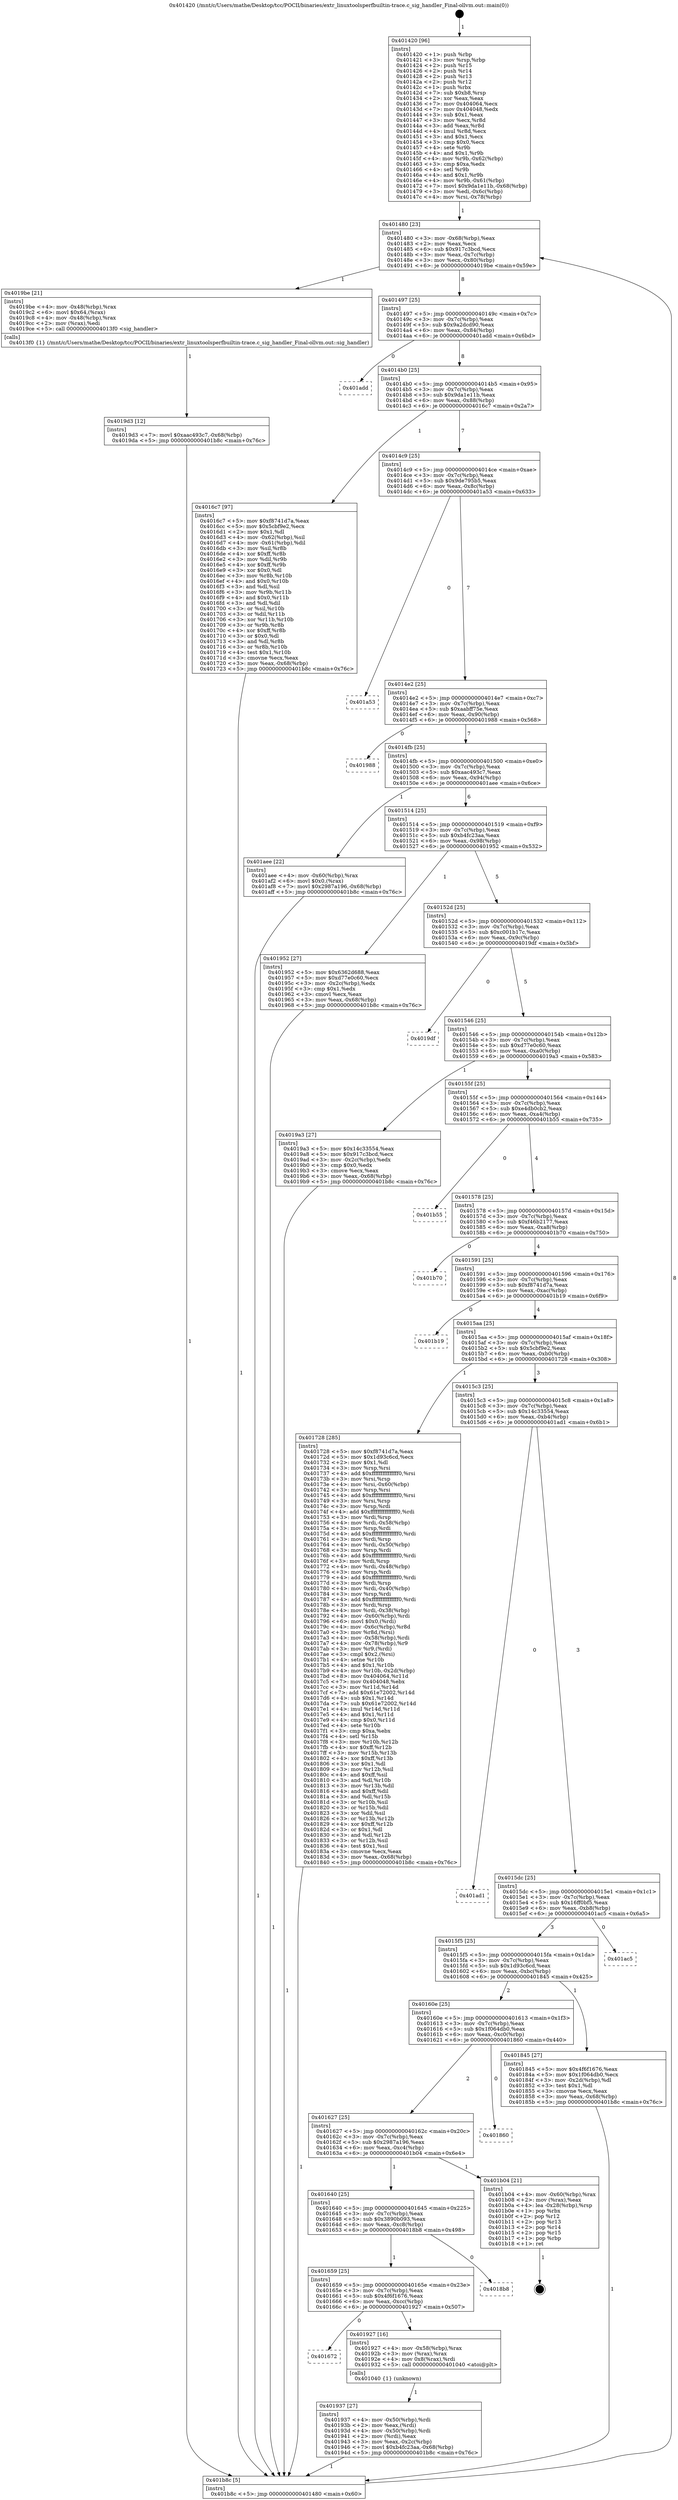 digraph "0x401420" {
  label = "0x401420 (/mnt/c/Users/mathe/Desktop/tcc/POCII/binaries/extr_linuxtoolsperfbuiltin-trace.c_sig_handler_Final-ollvm.out::main(0))"
  labelloc = "t"
  node[shape=record]

  Entry [label="",width=0.3,height=0.3,shape=circle,fillcolor=black,style=filled]
  "0x401480" [label="{
     0x401480 [23]\l
     | [instrs]\l
     &nbsp;&nbsp;0x401480 \<+3\>: mov -0x68(%rbp),%eax\l
     &nbsp;&nbsp;0x401483 \<+2\>: mov %eax,%ecx\l
     &nbsp;&nbsp;0x401485 \<+6\>: sub $0x917c3bcd,%ecx\l
     &nbsp;&nbsp;0x40148b \<+3\>: mov %eax,-0x7c(%rbp)\l
     &nbsp;&nbsp;0x40148e \<+3\>: mov %ecx,-0x80(%rbp)\l
     &nbsp;&nbsp;0x401491 \<+6\>: je 00000000004019be \<main+0x59e\>\l
  }"]
  "0x4019be" [label="{
     0x4019be [21]\l
     | [instrs]\l
     &nbsp;&nbsp;0x4019be \<+4\>: mov -0x48(%rbp),%rax\l
     &nbsp;&nbsp;0x4019c2 \<+6\>: movl $0x64,(%rax)\l
     &nbsp;&nbsp;0x4019c8 \<+4\>: mov -0x48(%rbp),%rax\l
     &nbsp;&nbsp;0x4019cc \<+2\>: mov (%rax),%edi\l
     &nbsp;&nbsp;0x4019ce \<+5\>: call 00000000004013f0 \<sig_handler\>\l
     | [calls]\l
     &nbsp;&nbsp;0x4013f0 \{1\} (/mnt/c/Users/mathe/Desktop/tcc/POCII/binaries/extr_linuxtoolsperfbuiltin-trace.c_sig_handler_Final-ollvm.out::sig_handler)\l
  }"]
  "0x401497" [label="{
     0x401497 [25]\l
     | [instrs]\l
     &nbsp;&nbsp;0x401497 \<+5\>: jmp 000000000040149c \<main+0x7c\>\l
     &nbsp;&nbsp;0x40149c \<+3\>: mov -0x7c(%rbp),%eax\l
     &nbsp;&nbsp;0x40149f \<+5\>: sub $0x9a2dcd90,%eax\l
     &nbsp;&nbsp;0x4014a4 \<+6\>: mov %eax,-0x84(%rbp)\l
     &nbsp;&nbsp;0x4014aa \<+6\>: je 0000000000401add \<main+0x6bd\>\l
  }"]
  Exit [label="",width=0.3,height=0.3,shape=circle,fillcolor=black,style=filled,peripheries=2]
  "0x401add" [label="{
     0x401add\l
  }", style=dashed]
  "0x4014b0" [label="{
     0x4014b0 [25]\l
     | [instrs]\l
     &nbsp;&nbsp;0x4014b0 \<+5\>: jmp 00000000004014b5 \<main+0x95\>\l
     &nbsp;&nbsp;0x4014b5 \<+3\>: mov -0x7c(%rbp),%eax\l
     &nbsp;&nbsp;0x4014b8 \<+5\>: sub $0x9da1e11b,%eax\l
     &nbsp;&nbsp;0x4014bd \<+6\>: mov %eax,-0x88(%rbp)\l
     &nbsp;&nbsp;0x4014c3 \<+6\>: je 00000000004016c7 \<main+0x2a7\>\l
  }"]
  "0x4019d3" [label="{
     0x4019d3 [12]\l
     | [instrs]\l
     &nbsp;&nbsp;0x4019d3 \<+7\>: movl $0xaac493c7,-0x68(%rbp)\l
     &nbsp;&nbsp;0x4019da \<+5\>: jmp 0000000000401b8c \<main+0x76c\>\l
  }"]
  "0x4016c7" [label="{
     0x4016c7 [97]\l
     | [instrs]\l
     &nbsp;&nbsp;0x4016c7 \<+5\>: mov $0xf8741d7a,%eax\l
     &nbsp;&nbsp;0x4016cc \<+5\>: mov $0x5cbf9e2,%ecx\l
     &nbsp;&nbsp;0x4016d1 \<+2\>: mov $0x1,%dl\l
     &nbsp;&nbsp;0x4016d3 \<+4\>: mov -0x62(%rbp),%sil\l
     &nbsp;&nbsp;0x4016d7 \<+4\>: mov -0x61(%rbp),%dil\l
     &nbsp;&nbsp;0x4016db \<+3\>: mov %sil,%r8b\l
     &nbsp;&nbsp;0x4016de \<+4\>: xor $0xff,%r8b\l
     &nbsp;&nbsp;0x4016e2 \<+3\>: mov %dil,%r9b\l
     &nbsp;&nbsp;0x4016e5 \<+4\>: xor $0xff,%r9b\l
     &nbsp;&nbsp;0x4016e9 \<+3\>: xor $0x0,%dl\l
     &nbsp;&nbsp;0x4016ec \<+3\>: mov %r8b,%r10b\l
     &nbsp;&nbsp;0x4016ef \<+4\>: and $0x0,%r10b\l
     &nbsp;&nbsp;0x4016f3 \<+3\>: and %dl,%sil\l
     &nbsp;&nbsp;0x4016f6 \<+3\>: mov %r9b,%r11b\l
     &nbsp;&nbsp;0x4016f9 \<+4\>: and $0x0,%r11b\l
     &nbsp;&nbsp;0x4016fd \<+3\>: and %dl,%dil\l
     &nbsp;&nbsp;0x401700 \<+3\>: or %sil,%r10b\l
     &nbsp;&nbsp;0x401703 \<+3\>: or %dil,%r11b\l
     &nbsp;&nbsp;0x401706 \<+3\>: xor %r11b,%r10b\l
     &nbsp;&nbsp;0x401709 \<+3\>: or %r9b,%r8b\l
     &nbsp;&nbsp;0x40170c \<+4\>: xor $0xff,%r8b\l
     &nbsp;&nbsp;0x401710 \<+3\>: or $0x0,%dl\l
     &nbsp;&nbsp;0x401713 \<+3\>: and %dl,%r8b\l
     &nbsp;&nbsp;0x401716 \<+3\>: or %r8b,%r10b\l
     &nbsp;&nbsp;0x401719 \<+4\>: test $0x1,%r10b\l
     &nbsp;&nbsp;0x40171d \<+3\>: cmovne %ecx,%eax\l
     &nbsp;&nbsp;0x401720 \<+3\>: mov %eax,-0x68(%rbp)\l
     &nbsp;&nbsp;0x401723 \<+5\>: jmp 0000000000401b8c \<main+0x76c\>\l
  }"]
  "0x4014c9" [label="{
     0x4014c9 [25]\l
     | [instrs]\l
     &nbsp;&nbsp;0x4014c9 \<+5\>: jmp 00000000004014ce \<main+0xae\>\l
     &nbsp;&nbsp;0x4014ce \<+3\>: mov -0x7c(%rbp),%eax\l
     &nbsp;&nbsp;0x4014d1 \<+5\>: sub $0x9de795b5,%eax\l
     &nbsp;&nbsp;0x4014d6 \<+6\>: mov %eax,-0x8c(%rbp)\l
     &nbsp;&nbsp;0x4014dc \<+6\>: je 0000000000401a53 \<main+0x633\>\l
  }"]
  "0x401b8c" [label="{
     0x401b8c [5]\l
     | [instrs]\l
     &nbsp;&nbsp;0x401b8c \<+5\>: jmp 0000000000401480 \<main+0x60\>\l
  }"]
  "0x401420" [label="{
     0x401420 [96]\l
     | [instrs]\l
     &nbsp;&nbsp;0x401420 \<+1\>: push %rbp\l
     &nbsp;&nbsp;0x401421 \<+3\>: mov %rsp,%rbp\l
     &nbsp;&nbsp;0x401424 \<+2\>: push %r15\l
     &nbsp;&nbsp;0x401426 \<+2\>: push %r14\l
     &nbsp;&nbsp;0x401428 \<+2\>: push %r13\l
     &nbsp;&nbsp;0x40142a \<+2\>: push %r12\l
     &nbsp;&nbsp;0x40142c \<+1\>: push %rbx\l
     &nbsp;&nbsp;0x40142d \<+7\>: sub $0xb8,%rsp\l
     &nbsp;&nbsp;0x401434 \<+2\>: xor %eax,%eax\l
     &nbsp;&nbsp;0x401436 \<+7\>: mov 0x404064,%ecx\l
     &nbsp;&nbsp;0x40143d \<+7\>: mov 0x404048,%edx\l
     &nbsp;&nbsp;0x401444 \<+3\>: sub $0x1,%eax\l
     &nbsp;&nbsp;0x401447 \<+3\>: mov %ecx,%r8d\l
     &nbsp;&nbsp;0x40144a \<+3\>: add %eax,%r8d\l
     &nbsp;&nbsp;0x40144d \<+4\>: imul %r8d,%ecx\l
     &nbsp;&nbsp;0x401451 \<+3\>: and $0x1,%ecx\l
     &nbsp;&nbsp;0x401454 \<+3\>: cmp $0x0,%ecx\l
     &nbsp;&nbsp;0x401457 \<+4\>: sete %r9b\l
     &nbsp;&nbsp;0x40145b \<+4\>: and $0x1,%r9b\l
     &nbsp;&nbsp;0x40145f \<+4\>: mov %r9b,-0x62(%rbp)\l
     &nbsp;&nbsp;0x401463 \<+3\>: cmp $0xa,%edx\l
     &nbsp;&nbsp;0x401466 \<+4\>: setl %r9b\l
     &nbsp;&nbsp;0x40146a \<+4\>: and $0x1,%r9b\l
     &nbsp;&nbsp;0x40146e \<+4\>: mov %r9b,-0x61(%rbp)\l
     &nbsp;&nbsp;0x401472 \<+7\>: movl $0x9da1e11b,-0x68(%rbp)\l
     &nbsp;&nbsp;0x401479 \<+3\>: mov %edi,-0x6c(%rbp)\l
     &nbsp;&nbsp;0x40147c \<+4\>: mov %rsi,-0x78(%rbp)\l
  }"]
  "0x401937" [label="{
     0x401937 [27]\l
     | [instrs]\l
     &nbsp;&nbsp;0x401937 \<+4\>: mov -0x50(%rbp),%rdi\l
     &nbsp;&nbsp;0x40193b \<+2\>: mov %eax,(%rdi)\l
     &nbsp;&nbsp;0x40193d \<+4\>: mov -0x50(%rbp),%rdi\l
     &nbsp;&nbsp;0x401941 \<+2\>: mov (%rdi),%eax\l
     &nbsp;&nbsp;0x401943 \<+3\>: mov %eax,-0x2c(%rbp)\l
     &nbsp;&nbsp;0x401946 \<+7\>: movl $0xb4fc23aa,-0x68(%rbp)\l
     &nbsp;&nbsp;0x40194d \<+5\>: jmp 0000000000401b8c \<main+0x76c\>\l
  }"]
  "0x401a53" [label="{
     0x401a53\l
  }", style=dashed]
  "0x4014e2" [label="{
     0x4014e2 [25]\l
     | [instrs]\l
     &nbsp;&nbsp;0x4014e2 \<+5\>: jmp 00000000004014e7 \<main+0xc7\>\l
     &nbsp;&nbsp;0x4014e7 \<+3\>: mov -0x7c(%rbp),%eax\l
     &nbsp;&nbsp;0x4014ea \<+5\>: sub $0xaabff75e,%eax\l
     &nbsp;&nbsp;0x4014ef \<+6\>: mov %eax,-0x90(%rbp)\l
     &nbsp;&nbsp;0x4014f5 \<+6\>: je 0000000000401988 \<main+0x568\>\l
  }"]
  "0x401672" [label="{
     0x401672\l
  }", style=dashed]
  "0x401988" [label="{
     0x401988\l
  }", style=dashed]
  "0x4014fb" [label="{
     0x4014fb [25]\l
     | [instrs]\l
     &nbsp;&nbsp;0x4014fb \<+5\>: jmp 0000000000401500 \<main+0xe0\>\l
     &nbsp;&nbsp;0x401500 \<+3\>: mov -0x7c(%rbp),%eax\l
     &nbsp;&nbsp;0x401503 \<+5\>: sub $0xaac493c7,%eax\l
     &nbsp;&nbsp;0x401508 \<+6\>: mov %eax,-0x94(%rbp)\l
     &nbsp;&nbsp;0x40150e \<+6\>: je 0000000000401aee \<main+0x6ce\>\l
  }"]
  "0x401927" [label="{
     0x401927 [16]\l
     | [instrs]\l
     &nbsp;&nbsp;0x401927 \<+4\>: mov -0x58(%rbp),%rax\l
     &nbsp;&nbsp;0x40192b \<+3\>: mov (%rax),%rax\l
     &nbsp;&nbsp;0x40192e \<+4\>: mov 0x8(%rax),%rdi\l
     &nbsp;&nbsp;0x401932 \<+5\>: call 0000000000401040 \<atoi@plt\>\l
     | [calls]\l
     &nbsp;&nbsp;0x401040 \{1\} (unknown)\l
  }"]
  "0x401aee" [label="{
     0x401aee [22]\l
     | [instrs]\l
     &nbsp;&nbsp;0x401aee \<+4\>: mov -0x60(%rbp),%rax\l
     &nbsp;&nbsp;0x401af2 \<+6\>: movl $0x0,(%rax)\l
     &nbsp;&nbsp;0x401af8 \<+7\>: movl $0x2987a196,-0x68(%rbp)\l
     &nbsp;&nbsp;0x401aff \<+5\>: jmp 0000000000401b8c \<main+0x76c\>\l
  }"]
  "0x401514" [label="{
     0x401514 [25]\l
     | [instrs]\l
     &nbsp;&nbsp;0x401514 \<+5\>: jmp 0000000000401519 \<main+0xf9\>\l
     &nbsp;&nbsp;0x401519 \<+3\>: mov -0x7c(%rbp),%eax\l
     &nbsp;&nbsp;0x40151c \<+5\>: sub $0xb4fc23aa,%eax\l
     &nbsp;&nbsp;0x401521 \<+6\>: mov %eax,-0x98(%rbp)\l
     &nbsp;&nbsp;0x401527 \<+6\>: je 0000000000401952 \<main+0x532\>\l
  }"]
  "0x401659" [label="{
     0x401659 [25]\l
     | [instrs]\l
     &nbsp;&nbsp;0x401659 \<+5\>: jmp 000000000040165e \<main+0x23e\>\l
     &nbsp;&nbsp;0x40165e \<+3\>: mov -0x7c(%rbp),%eax\l
     &nbsp;&nbsp;0x401661 \<+5\>: sub $0x4f6f1676,%eax\l
     &nbsp;&nbsp;0x401666 \<+6\>: mov %eax,-0xcc(%rbp)\l
     &nbsp;&nbsp;0x40166c \<+6\>: je 0000000000401927 \<main+0x507\>\l
  }"]
  "0x401952" [label="{
     0x401952 [27]\l
     | [instrs]\l
     &nbsp;&nbsp;0x401952 \<+5\>: mov $0x6362d688,%eax\l
     &nbsp;&nbsp;0x401957 \<+5\>: mov $0xd77e0c60,%ecx\l
     &nbsp;&nbsp;0x40195c \<+3\>: mov -0x2c(%rbp),%edx\l
     &nbsp;&nbsp;0x40195f \<+3\>: cmp $0x1,%edx\l
     &nbsp;&nbsp;0x401962 \<+3\>: cmovl %ecx,%eax\l
     &nbsp;&nbsp;0x401965 \<+3\>: mov %eax,-0x68(%rbp)\l
     &nbsp;&nbsp;0x401968 \<+5\>: jmp 0000000000401b8c \<main+0x76c\>\l
  }"]
  "0x40152d" [label="{
     0x40152d [25]\l
     | [instrs]\l
     &nbsp;&nbsp;0x40152d \<+5\>: jmp 0000000000401532 \<main+0x112\>\l
     &nbsp;&nbsp;0x401532 \<+3\>: mov -0x7c(%rbp),%eax\l
     &nbsp;&nbsp;0x401535 \<+5\>: sub $0xc001b17c,%eax\l
     &nbsp;&nbsp;0x40153a \<+6\>: mov %eax,-0x9c(%rbp)\l
     &nbsp;&nbsp;0x401540 \<+6\>: je 00000000004019df \<main+0x5bf\>\l
  }"]
  "0x4018b8" [label="{
     0x4018b8\l
  }", style=dashed]
  "0x4019df" [label="{
     0x4019df\l
  }", style=dashed]
  "0x401546" [label="{
     0x401546 [25]\l
     | [instrs]\l
     &nbsp;&nbsp;0x401546 \<+5\>: jmp 000000000040154b \<main+0x12b\>\l
     &nbsp;&nbsp;0x40154b \<+3\>: mov -0x7c(%rbp),%eax\l
     &nbsp;&nbsp;0x40154e \<+5\>: sub $0xd77e0c60,%eax\l
     &nbsp;&nbsp;0x401553 \<+6\>: mov %eax,-0xa0(%rbp)\l
     &nbsp;&nbsp;0x401559 \<+6\>: je 00000000004019a3 \<main+0x583\>\l
  }"]
  "0x401640" [label="{
     0x401640 [25]\l
     | [instrs]\l
     &nbsp;&nbsp;0x401640 \<+5\>: jmp 0000000000401645 \<main+0x225\>\l
     &nbsp;&nbsp;0x401645 \<+3\>: mov -0x7c(%rbp),%eax\l
     &nbsp;&nbsp;0x401648 \<+5\>: sub $0x3890b093,%eax\l
     &nbsp;&nbsp;0x40164d \<+6\>: mov %eax,-0xc8(%rbp)\l
     &nbsp;&nbsp;0x401653 \<+6\>: je 00000000004018b8 \<main+0x498\>\l
  }"]
  "0x4019a3" [label="{
     0x4019a3 [27]\l
     | [instrs]\l
     &nbsp;&nbsp;0x4019a3 \<+5\>: mov $0x14c33554,%eax\l
     &nbsp;&nbsp;0x4019a8 \<+5\>: mov $0x917c3bcd,%ecx\l
     &nbsp;&nbsp;0x4019ad \<+3\>: mov -0x2c(%rbp),%edx\l
     &nbsp;&nbsp;0x4019b0 \<+3\>: cmp $0x0,%edx\l
     &nbsp;&nbsp;0x4019b3 \<+3\>: cmove %ecx,%eax\l
     &nbsp;&nbsp;0x4019b6 \<+3\>: mov %eax,-0x68(%rbp)\l
     &nbsp;&nbsp;0x4019b9 \<+5\>: jmp 0000000000401b8c \<main+0x76c\>\l
  }"]
  "0x40155f" [label="{
     0x40155f [25]\l
     | [instrs]\l
     &nbsp;&nbsp;0x40155f \<+5\>: jmp 0000000000401564 \<main+0x144\>\l
     &nbsp;&nbsp;0x401564 \<+3\>: mov -0x7c(%rbp),%eax\l
     &nbsp;&nbsp;0x401567 \<+5\>: sub $0xe4db0cb2,%eax\l
     &nbsp;&nbsp;0x40156c \<+6\>: mov %eax,-0xa4(%rbp)\l
     &nbsp;&nbsp;0x401572 \<+6\>: je 0000000000401b55 \<main+0x735\>\l
  }"]
  "0x401b04" [label="{
     0x401b04 [21]\l
     | [instrs]\l
     &nbsp;&nbsp;0x401b04 \<+4\>: mov -0x60(%rbp),%rax\l
     &nbsp;&nbsp;0x401b08 \<+2\>: mov (%rax),%eax\l
     &nbsp;&nbsp;0x401b0a \<+4\>: lea -0x28(%rbp),%rsp\l
     &nbsp;&nbsp;0x401b0e \<+1\>: pop %rbx\l
     &nbsp;&nbsp;0x401b0f \<+2\>: pop %r12\l
     &nbsp;&nbsp;0x401b11 \<+2\>: pop %r13\l
     &nbsp;&nbsp;0x401b13 \<+2\>: pop %r14\l
     &nbsp;&nbsp;0x401b15 \<+2\>: pop %r15\l
     &nbsp;&nbsp;0x401b17 \<+1\>: pop %rbp\l
     &nbsp;&nbsp;0x401b18 \<+1\>: ret\l
  }"]
  "0x401b55" [label="{
     0x401b55\l
  }", style=dashed]
  "0x401578" [label="{
     0x401578 [25]\l
     | [instrs]\l
     &nbsp;&nbsp;0x401578 \<+5\>: jmp 000000000040157d \<main+0x15d\>\l
     &nbsp;&nbsp;0x40157d \<+3\>: mov -0x7c(%rbp),%eax\l
     &nbsp;&nbsp;0x401580 \<+5\>: sub $0xf46b2177,%eax\l
     &nbsp;&nbsp;0x401585 \<+6\>: mov %eax,-0xa8(%rbp)\l
     &nbsp;&nbsp;0x40158b \<+6\>: je 0000000000401b70 \<main+0x750\>\l
  }"]
  "0x401627" [label="{
     0x401627 [25]\l
     | [instrs]\l
     &nbsp;&nbsp;0x401627 \<+5\>: jmp 000000000040162c \<main+0x20c\>\l
     &nbsp;&nbsp;0x40162c \<+3\>: mov -0x7c(%rbp),%eax\l
     &nbsp;&nbsp;0x40162f \<+5\>: sub $0x2987a196,%eax\l
     &nbsp;&nbsp;0x401634 \<+6\>: mov %eax,-0xc4(%rbp)\l
     &nbsp;&nbsp;0x40163a \<+6\>: je 0000000000401b04 \<main+0x6e4\>\l
  }"]
  "0x401b70" [label="{
     0x401b70\l
  }", style=dashed]
  "0x401591" [label="{
     0x401591 [25]\l
     | [instrs]\l
     &nbsp;&nbsp;0x401591 \<+5\>: jmp 0000000000401596 \<main+0x176\>\l
     &nbsp;&nbsp;0x401596 \<+3\>: mov -0x7c(%rbp),%eax\l
     &nbsp;&nbsp;0x401599 \<+5\>: sub $0xf8741d7a,%eax\l
     &nbsp;&nbsp;0x40159e \<+6\>: mov %eax,-0xac(%rbp)\l
     &nbsp;&nbsp;0x4015a4 \<+6\>: je 0000000000401b19 \<main+0x6f9\>\l
  }"]
  "0x401860" [label="{
     0x401860\l
  }", style=dashed]
  "0x401b19" [label="{
     0x401b19\l
  }", style=dashed]
  "0x4015aa" [label="{
     0x4015aa [25]\l
     | [instrs]\l
     &nbsp;&nbsp;0x4015aa \<+5\>: jmp 00000000004015af \<main+0x18f\>\l
     &nbsp;&nbsp;0x4015af \<+3\>: mov -0x7c(%rbp),%eax\l
     &nbsp;&nbsp;0x4015b2 \<+5\>: sub $0x5cbf9e2,%eax\l
     &nbsp;&nbsp;0x4015b7 \<+6\>: mov %eax,-0xb0(%rbp)\l
     &nbsp;&nbsp;0x4015bd \<+6\>: je 0000000000401728 \<main+0x308\>\l
  }"]
  "0x40160e" [label="{
     0x40160e [25]\l
     | [instrs]\l
     &nbsp;&nbsp;0x40160e \<+5\>: jmp 0000000000401613 \<main+0x1f3\>\l
     &nbsp;&nbsp;0x401613 \<+3\>: mov -0x7c(%rbp),%eax\l
     &nbsp;&nbsp;0x401616 \<+5\>: sub $0x1f064db0,%eax\l
     &nbsp;&nbsp;0x40161b \<+6\>: mov %eax,-0xc0(%rbp)\l
     &nbsp;&nbsp;0x401621 \<+6\>: je 0000000000401860 \<main+0x440\>\l
  }"]
  "0x401728" [label="{
     0x401728 [285]\l
     | [instrs]\l
     &nbsp;&nbsp;0x401728 \<+5\>: mov $0xf8741d7a,%eax\l
     &nbsp;&nbsp;0x40172d \<+5\>: mov $0x1d93c6cd,%ecx\l
     &nbsp;&nbsp;0x401732 \<+2\>: mov $0x1,%dl\l
     &nbsp;&nbsp;0x401734 \<+3\>: mov %rsp,%rsi\l
     &nbsp;&nbsp;0x401737 \<+4\>: add $0xfffffffffffffff0,%rsi\l
     &nbsp;&nbsp;0x40173b \<+3\>: mov %rsi,%rsp\l
     &nbsp;&nbsp;0x40173e \<+4\>: mov %rsi,-0x60(%rbp)\l
     &nbsp;&nbsp;0x401742 \<+3\>: mov %rsp,%rsi\l
     &nbsp;&nbsp;0x401745 \<+4\>: add $0xfffffffffffffff0,%rsi\l
     &nbsp;&nbsp;0x401749 \<+3\>: mov %rsi,%rsp\l
     &nbsp;&nbsp;0x40174c \<+3\>: mov %rsp,%rdi\l
     &nbsp;&nbsp;0x40174f \<+4\>: add $0xfffffffffffffff0,%rdi\l
     &nbsp;&nbsp;0x401753 \<+3\>: mov %rdi,%rsp\l
     &nbsp;&nbsp;0x401756 \<+4\>: mov %rdi,-0x58(%rbp)\l
     &nbsp;&nbsp;0x40175a \<+3\>: mov %rsp,%rdi\l
     &nbsp;&nbsp;0x40175d \<+4\>: add $0xfffffffffffffff0,%rdi\l
     &nbsp;&nbsp;0x401761 \<+3\>: mov %rdi,%rsp\l
     &nbsp;&nbsp;0x401764 \<+4\>: mov %rdi,-0x50(%rbp)\l
     &nbsp;&nbsp;0x401768 \<+3\>: mov %rsp,%rdi\l
     &nbsp;&nbsp;0x40176b \<+4\>: add $0xfffffffffffffff0,%rdi\l
     &nbsp;&nbsp;0x40176f \<+3\>: mov %rdi,%rsp\l
     &nbsp;&nbsp;0x401772 \<+4\>: mov %rdi,-0x48(%rbp)\l
     &nbsp;&nbsp;0x401776 \<+3\>: mov %rsp,%rdi\l
     &nbsp;&nbsp;0x401779 \<+4\>: add $0xfffffffffffffff0,%rdi\l
     &nbsp;&nbsp;0x40177d \<+3\>: mov %rdi,%rsp\l
     &nbsp;&nbsp;0x401780 \<+4\>: mov %rdi,-0x40(%rbp)\l
     &nbsp;&nbsp;0x401784 \<+3\>: mov %rsp,%rdi\l
     &nbsp;&nbsp;0x401787 \<+4\>: add $0xfffffffffffffff0,%rdi\l
     &nbsp;&nbsp;0x40178b \<+3\>: mov %rdi,%rsp\l
     &nbsp;&nbsp;0x40178e \<+4\>: mov %rdi,-0x38(%rbp)\l
     &nbsp;&nbsp;0x401792 \<+4\>: mov -0x60(%rbp),%rdi\l
     &nbsp;&nbsp;0x401796 \<+6\>: movl $0x0,(%rdi)\l
     &nbsp;&nbsp;0x40179c \<+4\>: mov -0x6c(%rbp),%r8d\l
     &nbsp;&nbsp;0x4017a0 \<+3\>: mov %r8d,(%rsi)\l
     &nbsp;&nbsp;0x4017a3 \<+4\>: mov -0x58(%rbp),%rdi\l
     &nbsp;&nbsp;0x4017a7 \<+4\>: mov -0x78(%rbp),%r9\l
     &nbsp;&nbsp;0x4017ab \<+3\>: mov %r9,(%rdi)\l
     &nbsp;&nbsp;0x4017ae \<+3\>: cmpl $0x2,(%rsi)\l
     &nbsp;&nbsp;0x4017b1 \<+4\>: setne %r10b\l
     &nbsp;&nbsp;0x4017b5 \<+4\>: and $0x1,%r10b\l
     &nbsp;&nbsp;0x4017b9 \<+4\>: mov %r10b,-0x2d(%rbp)\l
     &nbsp;&nbsp;0x4017bd \<+8\>: mov 0x404064,%r11d\l
     &nbsp;&nbsp;0x4017c5 \<+7\>: mov 0x404048,%ebx\l
     &nbsp;&nbsp;0x4017cc \<+3\>: mov %r11d,%r14d\l
     &nbsp;&nbsp;0x4017cf \<+7\>: add $0x61e72002,%r14d\l
     &nbsp;&nbsp;0x4017d6 \<+4\>: sub $0x1,%r14d\l
     &nbsp;&nbsp;0x4017da \<+7\>: sub $0x61e72002,%r14d\l
     &nbsp;&nbsp;0x4017e1 \<+4\>: imul %r14d,%r11d\l
     &nbsp;&nbsp;0x4017e5 \<+4\>: and $0x1,%r11d\l
     &nbsp;&nbsp;0x4017e9 \<+4\>: cmp $0x0,%r11d\l
     &nbsp;&nbsp;0x4017ed \<+4\>: sete %r10b\l
     &nbsp;&nbsp;0x4017f1 \<+3\>: cmp $0xa,%ebx\l
     &nbsp;&nbsp;0x4017f4 \<+4\>: setl %r15b\l
     &nbsp;&nbsp;0x4017f8 \<+3\>: mov %r10b,%r12b\l
     &nbsp;&nbsp;0x4017fb \<+4\>: xor $0xff,%r12b\l
     &nbsp;&nbsp;0x4017ff \<+3\>: mov %r15b,%r13b\l
     &nbsp;&nbsp;0x401802 \<+4\>: xor $0xff,%r13b\l
     &nbsp;&nbsp;0x401806 \<+3\>: xor $0x1,%dl\l
     &nbsp;&nbsp;0x401809 \<+3\>: mov %r12b,%sil\l
     &nbsp;&nbsp;0x40180c \<+4\>: and $0xff,%sil\l
     &nbsp;&nbsp;0x401810 \<+3\>: and %dl,%r10b\l
     &nbsp;&nbsp;0x401813 \<+3\>: mov %r13b,%dil\l
     &nbsp;&nbsp;0x401816 \<+4\>: and $0xff,%dil\l
     &nbsp;&nbsp;0x40181a \<+3\>: and %dl,%r15b\l
     &nbsp;&nbsp;0x40181d \<+3\>: or %r10b,%sil\l
     &nbsp;&nbsp;0x401820 \<+3\>: or %r15b,%dil\l
     &nbsp;&nbsp;0x401823 \<+3\>: xor %dil,%sil\l
     &nbsp;&nbsp;0x401826 \<+3\>: or %r13b,%r12b\l
     &nbsp;&nbsp;0x401829 \<+4\>: xor $0xff,%r12b\l
     &nbsp;&nbsp;0x40182d \<+3\>: or $0x1,%dl\l
     &nbsp;&nbsp;0x401830 \<+3\>: and %dl,%r12b\l
     &nbsp;&nbsp;0x401833 \<+3\>: or %r12b,%sil\l
     &nbsp;&nbsp;0x401836 \<+4\>: test $0x1,%sil\l
     &nbsp;&nbsp;0x40183a \<+3\>: cmovne %ecx,%eax\l
     &nbsp;&nbsp;0x40183d \<+3\>: mov %eax,-0x68(%rbp)\l
     &nbsp;&nbsp;0x401840 \<+5\>: jmp 0000000000401b8c \<main+0x76c\>\l
  }"]
  "0x4015c3" [label="{
     0x4015c3 [25]\l
     | [instrs]\l
     &nbsp;&nbsp;0x4015c3 \<+5\>: jmp 00000000004015c8 \<main+0x1a8\>\l
     &nbsp;&nbsp;0x4015c8 \<+3\>: mov -0x7c(%rbp),%eax\l
     &nbsp;&nbsp;0x4015cb \<+5\>: sub $0x14c33554,%eax\l
     &nbsp;&nbsp;0x4015d0 \<+6\>: mov %eax,-0xb4(%rbp)\l
     &nbsp;&nbsp;0x4015d6 \<+6\>: je 0000000000401ad1 \<main+0x6b1\>\l
  }"]
  "0x401845" [label="{
     0x401845 [27]\l
     | [instrs]\l
     &nbsp;&nbsp;0x401845 \<+5\>: mov $0x4f6f1676,%eax\l
     &nbsp;&nbsp;0x40184a \<+5\>: mov $0x1f064db0,%ecx\l
     &nbsp;&nbsp;0x40184f \<+3\>: mov -0x2d(%rbp),%dl\l
     &nbsp;&nbsp;0x401852 \<+3\>: test $0x1,%dl\l
     &nbsp;&nbsp;0x401855 \<+3\>: cmovne %ecx,%eax\l
     &nbsp;&nbsp;0x401858 \<+3\>: mov %eax,-0x68(%rbp)\l
     &nbsp;&nbsp;0x40185b \<+5\>: jmp 0000000000401b8c \<main+0x76c\>\l
  }"]
  "0x4015f5" [label="{
     0x4015f5 [25]\l
     | [instrs]\l
     &nbsp;&nbsp;0x4015f5 \<+5\>: jmp 00000000004015fa \<main+0x1da\>\l
     &nbsp;&nbsp;0x4015fa \<+3\>: mov -0x7c(%rbp),%eax\l
     &nbsp;&nbsp;0x4015fd \<+5\>: sub $0x1d93c6cd,%eax\l
     &nbsp;&nbsp;0x401602 \<+6\>: mov %eax,-0xbc(%rbp)\l
     &nbsp;&nbsp;0x401608 \<+6\>: je 0000000000401845 \<main+0x425\>\l
  }"]
  "0x401ad1" [label="{
     0x401ad1\l
  }", style=dashed]
  "0x4015dc" [label="{
     0x4015dc [25]\l
     | [instrs]\l
     &nbsp;&nbsp;0x4015dc \<+5\>: jmp 00000000004015e1 \<main+0x1c1\>\l
     &nbsp;&nbsp;0x4015e1 \<+3\>: mov -0x7c(%rbp),%eax\l
     &nbsp;&nbsp;0x4015e4 \<+5\>: sub $0x16ff0bf5,%eax\l
     &nbsp;&nbsp;0x4015e9 \<+6\>: mov %eax,-0xb8(%rbp)\l
     &nbsp;&nbsp;0x4015ef \<+6\>: je 0000000000401ac5 \<main+0x6a5\>\l
  }"]
  "0x401ac5" [label="{
     0x401ac5\l
  }", style=dashed]
  Entry -> "0x401420" [label=" 1"]
  "0x401480" -> "0x4019be" [label=" 1"]
  "0x401480" -> "0x401497" [label=" 8"]
  "0x401b04" -> Exit [label=" 1"]
  "0x401497" -> "0x401add" [label=" 0"]
  "0x401497" -> "0x4014b0" [label=" 8"]
  "0x401aee" -> "0x401b8c" [label=" 1"]
  "0x4014b0" -> "0x4016c7" [label=" 1"]
  "0x4014b0" -> "0x4014c9" [label=" 7"]
  "0x4016c7" -> "0x401b8c" [label=" 1"]
  "0x401420" -> "0x401480" [label=" 1"]
  "0x401b8c" -> "0x401480" [label=" 8"]
  "0x4019d3" -> "0x401b8c" [label=" 1"]
  "0x4014c9" -> "0x401a53" [label=" 0"]
  "0x4014c9" -> "0x4014e2" [label=" 7"]
  "0x4019be" -> "0x4019d3" [label=" 1"]
  "0x4014e2" -> "0x401988" [label=" 0"]
  "0x4014e2" -> "0x4014fb" [label=" 7"]
  "0x4019a3" -> "0x401b8c" [label=" 1"]
  "0x4014fb" -> "0x401aee" [label=" 1"]
  "0x4014fb" -> "0x401514" [label=" 6"]
  "0x401952" -> "0x401b8c" [label=" 1"]
  "0x401514" -> "0x401952" [label=" 1"]
  "0x401514" -> "0x40152d" [label=" 5"]
  "0x401927" -> "0x401937" [label=" 1"]
  "0x40152d" -> "0x4019df" [label=" 0"]
  "0x40152d" -> "0x401546" [label=" 5"]
  "0x401659" -> "0x401672" [label=" 0"]
  "0x401546" -> "0x4019a3" [label=" 1"]
  "0x401546" -> "0x40155f" [label=" 4"]
  "0x401937" -> "0x401b8c" [label=" 1"]
  "0x40155f" -> "0x401b55" [label=" 0"]
  "0x40155f" -> "0x401578" [label=" 4"]
  "0x401640" -> "0x401659" [label=" 1"]
  "0x401578" -> "0x401b70" [label=" 0"]
  "0x401578" -> "0x401591" [label=" 4"]
  "0x401659" -> "0x401927" [label=" 1"]
  "0x401591" -> "0x401b19" [label=" 0"]
  "0x401591" -> "0x4015aa" [label=" 4"]
  "0x401627" -> "0x401640" [label=" 1"]
  "0x4015aa" -> "0x401728" [label=" 1"]
  "0x4015aa" -> "0x4015c3" [label=" 3"]
  "0x401640" -> "0x4018b8" [label=" 0"]
  "0x401728" -> "0x401b8c" [label=" 1"]
  "0x40160e" -> "0x401627" [label=" 2"]
  "0x4015c3" -> "0x401ad1" [label=" 0"]
  "0x4015c3" -> "0x4015dc" [label=" 3"]
  "0x401627" -> "0x401b04" [label=" 1"]
  "0x4015dc" -> "0x401ac5" [label=" 0"]
  "0x4015dc" -> "0x4015f5" [label=" 3"]
  "0x40160e" -> "0x401860" [label=" 0"]
  "0x4015f5" -> "0x401845" [label=" 1"]
  "0x4015f5" -> "0x40160e" [label=" 2"]
  "0x401845" -> "0x401b8c" [label=" 1"]
}
